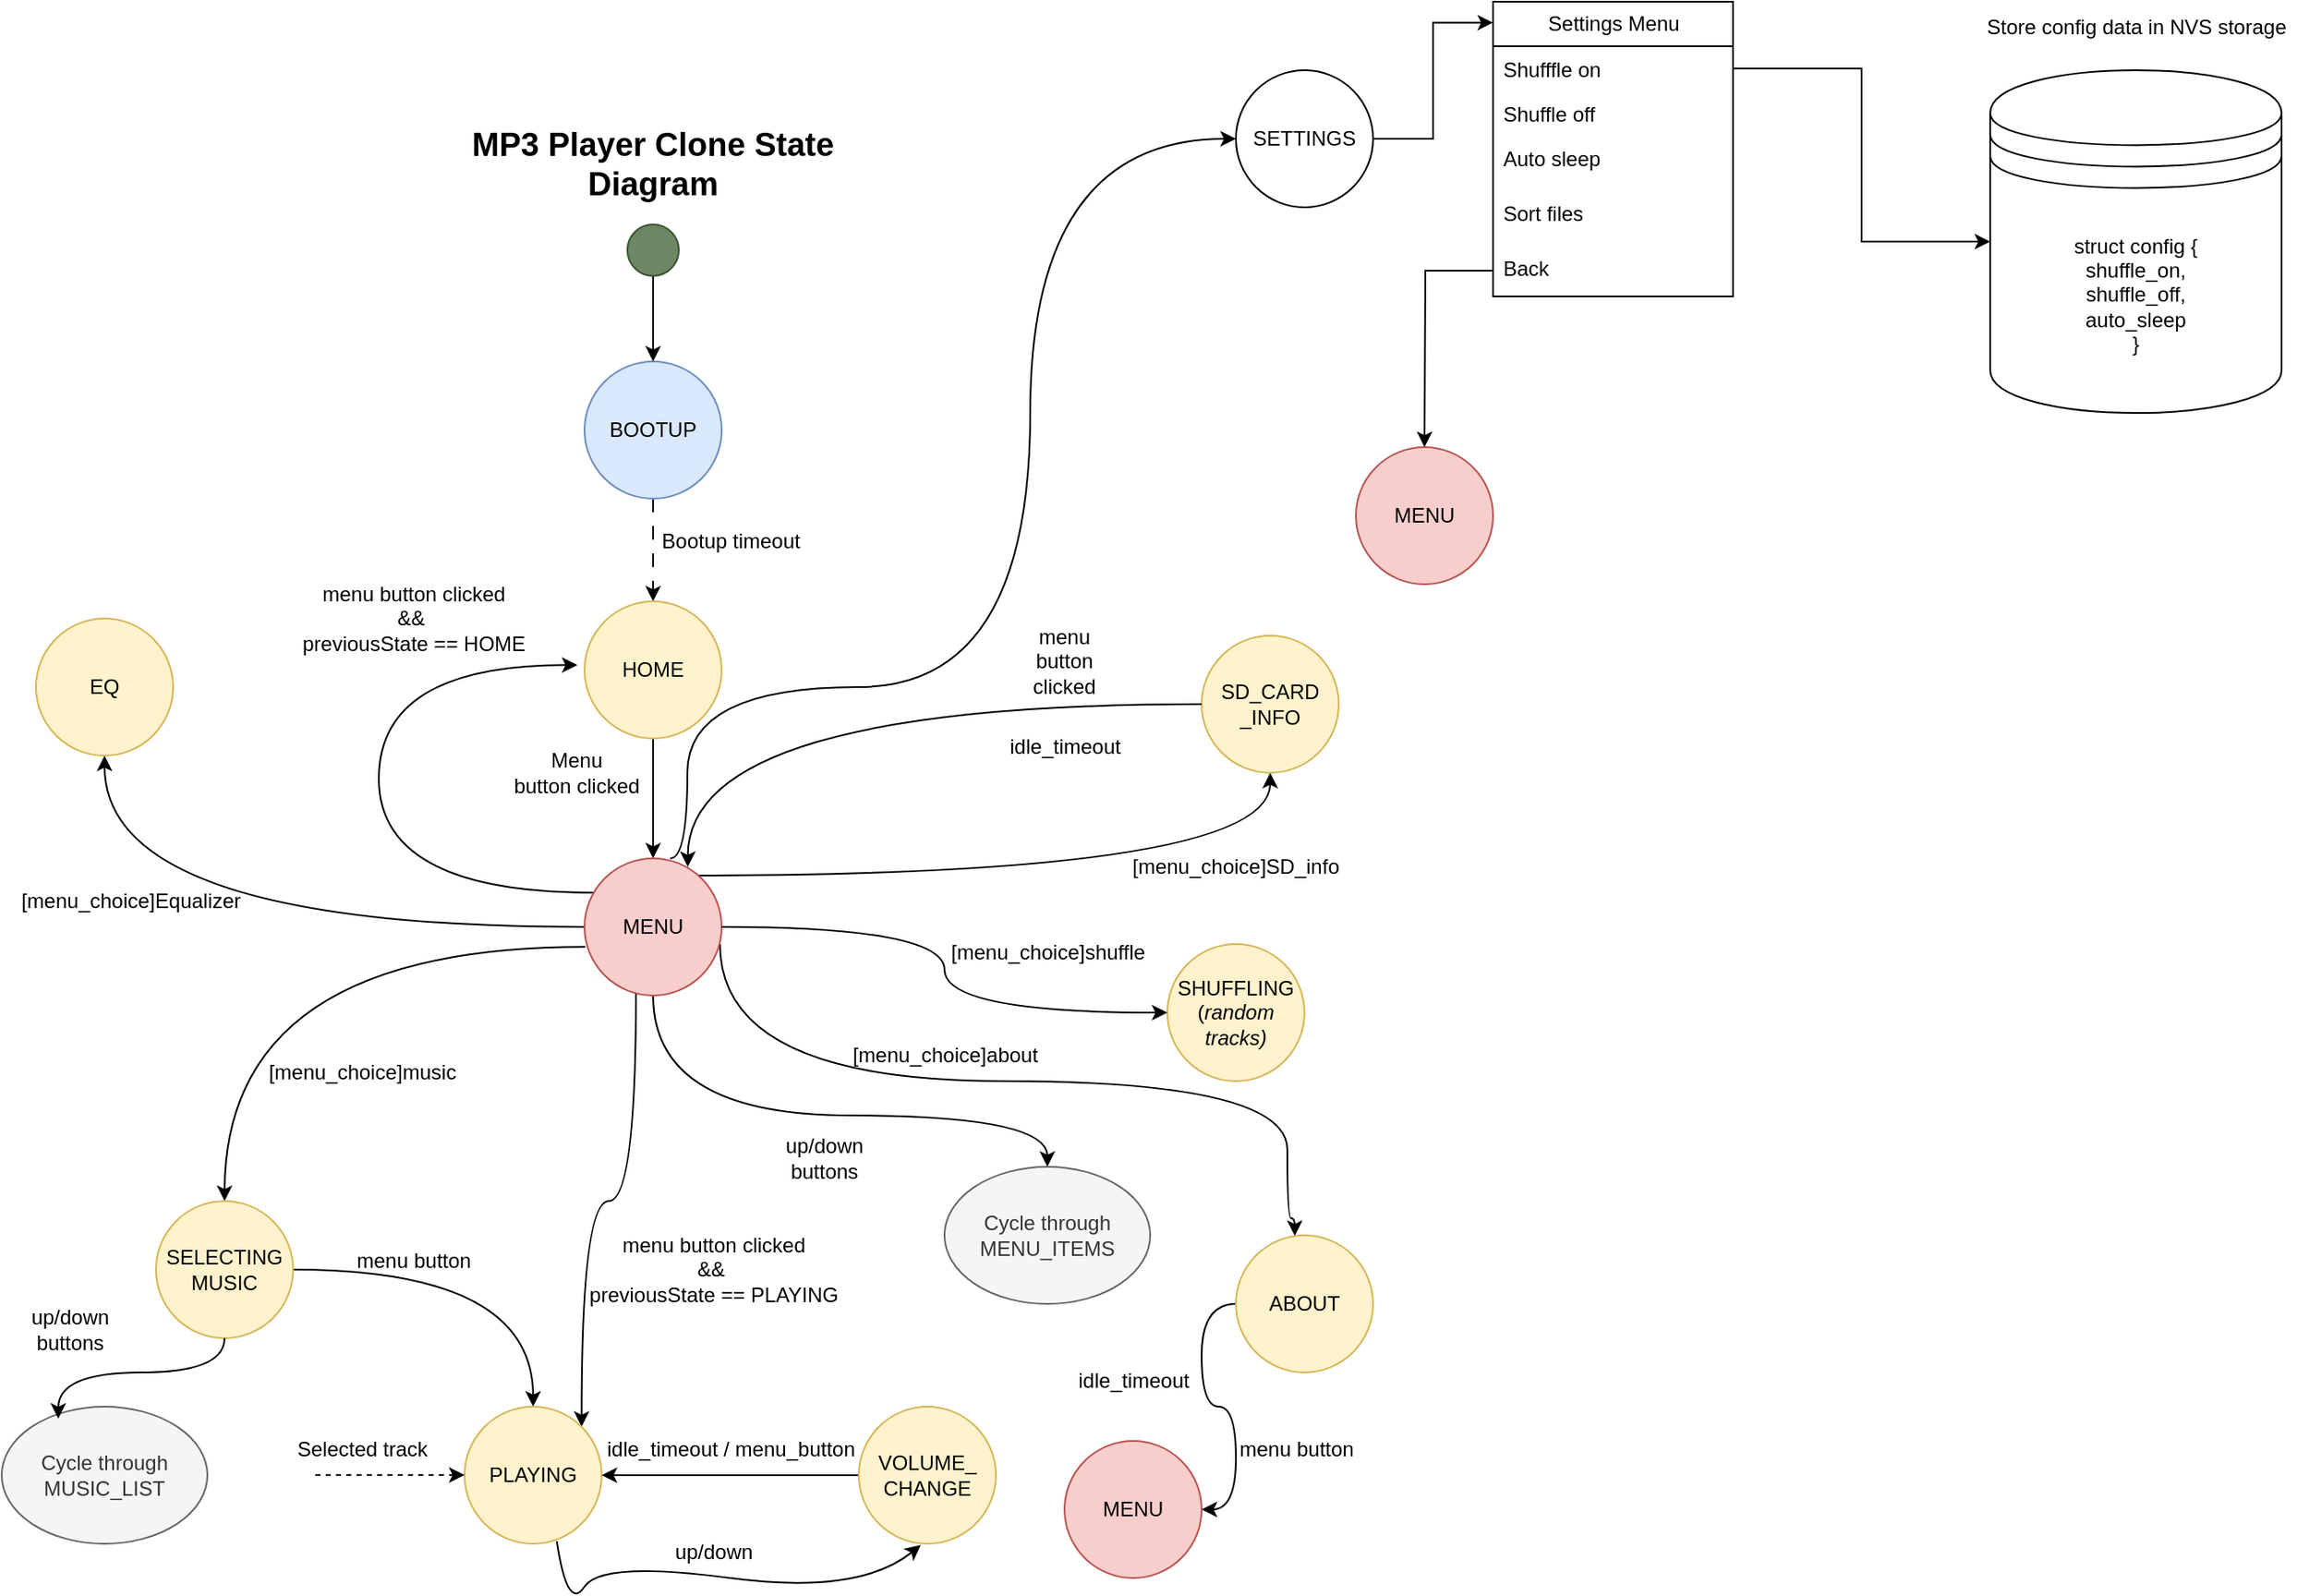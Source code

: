 <mxfile version="23.1.5" type="device">
  <diagram name="Page-1" id="N-VEDPmpx_0Z33F8hQ3U">
    <mxGraphModel dx="1098" dy="658" grid="1" gridSize="10" guides="1" tooltips="1" connect="1" arrows="1" fold="1" page="1" pageScale="1" pageWidth="850" pageHeight="1100" math="0" shadow="0">
      <root>
        <mxCell id="0" />
        <mxCell id="1" parent="0" />
        <mxCell id="oKFIWiOnJJJq_pH0SAR9-7" style="edgeStyle=orthogonalEdgeStyle;rounded=0;orthogonalLoop=1;jettySize=auto;html=1;dashed=1;dashPattern=8 8;" parent="1" source="oKFIWiOnJJJq_pH0SAR9-1" target="oKFIWiOnJJJq_pH0SAR9-2" edge="1">
          <mxGeometry relative="1" as="geometry" />
        </mxCell>
        <mxCell id="oKFIWiOnJJJq_pH0SAR9-1" value="BOOTUP" style="ellipse;whiteSpace=wrap;html=1;aspect=fixed;fillColor=#dae8fc;strokeColor=#6c8ebf;" parent="1" vertex="1">
          <mxGeometry x="380" y="360" width="80" height="80" as="geometry" />
        </mxCell>
        <mxCell id="oKFIWiOnJJJq_pH0SAR9-8" style="edgeStyle=orthogonalEdgeStyle;rounded=0;orthogonalLoop=1;jettySize=auto;html=1;" parent="1" source="oKFIWiOnJJJq_pH0SAR9-2" target="oKFIWiOnJJJq_pH0SAR9-3" edge="1">
          <mxGeometry relative="1" as="geometry" />
        </mxCell>
        <mxCell id="oKFIWiOnJJJq_pH0SAR9-2" value="HOME" style="ellipse;whiteSpace=wrap;html=1;aspect=fixed;fillColor=#fff2cc;strokeColor=#d6b656;" parent="1" vertex="1">
          <mxGeometry x="380" y="500" width="80" height="80" as="geometry" />
        </mxCell>
        <mxCell id="oKFIWiOnJJJq_pH0SAR9-9" style="edgeStyle=orthogonalEdgeStyle;rounded=0;orthogonalLoop=1;jettySize=auto;html=1;curved=1;" parent="1" source="oKFIWiOnJJJq_pH0SAR9-3" target="oKFIWiOnJJJq_pH0SAR9-4" edge="1">
          <mxGeometry relative="1" as="geometry" />
        </mxCell>
        <mxCell id="oKFIWiOnJJJq_pH0SAR9-10" style="edgeStyle=orthogonalEdgeStyle;rounded=0;orthogonalLoop=1;jettySize=auto;html=1;entryX=0;entryY=1;entryDx=0;entryDy=0;strokeColor=none;curved=1;" parent="1" source="oKFIWiOnJJJq_pH0SAR9-3" target="oKFIWiOnJJJq_pH0SAR9-5" edge="1">
          <mxGeometry relative="1" as="geometry" />
        </mxCell>
        <mxCell id="oKFIWiOnJJJq_pH0SAR9-18" style="edgeStyle=orthogonalEdgeStyle;rounded=0;orthogonalLoop=1;jettySize=auto;html=1;curved=1;exitX=0.005;exitY=0.646;exitDx=0;exitDy=0;exitPerimeter=0;" parent="1" source="oKFIWiOnJJJq_pH0SAR9-3" edge="1">
          <mxGeometry relative="1" as="geometry">
            <mxPoint x="390" y="760" as="sourcePoint" />
            <mxPoint x="170" y="850" as="targetPoint" />
          </mxGeometry>
        </mxCell>
        <mxCell id="oKFIWiOnJJJq_pH0SAR9-22" style="edgeStyle=orthogonalEdgeStyle;rounded=0;orthogonalLoop=1;jettySize=auto;html=1;entryX=0;entryY=0.5;entryDx=0;entryDy=0;strokeColor=none;curved=1;" parent="1" source="oKFIWiOnJJJq_pH0SAR9-3" target="oKFIWiOnJJJq_pH0SAR9-21" edge="1">
          <mxGeometry relative="1" as="geometry" />
        </mxCell>
        <mxCell id="oKFIWiOnJJJq_pH0SAR9-23" style="edgeStyle=orthogonalEdgeStyle;rounded=0;orthogonalLoop=1;jettySize=auto;html=1;entryX=0.5;entryY=0;entryDx=0;entryDy=0;curved=1;" parent="1" source="oKFIWiOnJJJq_pH0SAR9-3" target="oKFIWiOnJJJq_pH0SAR9-21" edge="1">
          <mxGeometry relative="1" as="geometry">
            <mxPoint x="450" y="840" as="targetPoint" />
            <Array as="points">
              <mxPoint x="420" y="800" />
            </Array>
          </mxGeometry>
        </mxCell>
        <mxCell id="oKFIWiOnJJJq_pH0SAR9-35" style="edgeStyle=orthogonalEdgeStyle;rounded=0;orthogonalLoop=1;jettySize=auto;html=1;entryX=1;entryY=0;entryDx=0;entryDy=0;curved=1;" parent="1" source="oKFIWiOnJJJq_pH0SAR9-3" target="oKFIWiOnJJJq_pH0SAR9-26" edge="1">
          <mxGeometry relative="1" as="geometry">
            <Array as="points">
              <mxPoint x="410" y="850" />
              <mxPoint x="378" y="850" />
            </Array>
          </mxGeometry>
        </mxCell>
        <mxCell id="oKFIWiOnJJJq_pH0SAR9-37" style="edgeStyle=orthogonalEdgeStyle;rounded=0;orthogonalLoop=1;jettySize=auto;html=1;entryX=-0.052;entryY=0.464;entryDx=0;entryDy=0;entryPerimeter=0;curved=1;" parent="1" source="oKFIWiOnJJJq_pH0SAR9-3" target="oKFIWiOnJJJq_pH0SAR9-2" edge="1">
          <mxGeometry relative="1" as="geometry">
            <mxPoint x="340" y="510" as="targetPoint" />
            <Array as="points">
              <mxPoint x="260" y="670" />
              <mxPoint x="260" y="537" />
            </Array>
          </mxGeometry>
        </mxCell>
        <mxCell id="oKFIWiOnJJJq_pH0SAR9-40" style="edgeStyle=orthogonalEdgeStyle;rounded=0;orthogonalLoop=1;jettySize=auto;html=1;curved=1;" parent="1" target="oKFIWiOnJJJq_pH0SAR9-39" edge="1">
          <mxGeometry relative="1" as="geometry">
            <mxPoint x="440" y="660" as="sourcePoint" />
            <mxPoint x="650" y="530" as="targetPoint" />
            <Array as="points">
              <mxPoint x="780" y="660" />
            </Array>
          </mxGeometry>
        </mxCell>
        <mxCell id="oKFIWiOnJJJq_pH0SAR9-64" style="edgeStyle=orthogonalEdgeStyle;rounded=0;orthogonalLoop=1;jettySize=auto;html=1;curved=1;entryX=0.429;entryY=0.004;entryDx=0;entryDy=0;entryPerimeter=0;" parent="1" target="oKFIWiOnJJJq_pH0SAR9-63" edge="1">
          <mxGeometry relative="1" as="geometry">
            <mxPoint x="459" y="700" as="sourcePoint" />
            <mxPoint x="789" y="860" as="targetPoint" />
            <Array as="points">
              <mxPoint x="459" y="780" />
              <mxPoint x="790" y="780" />
              <mxPoint x="790" y="860" />
              <mxPoint x="794" y="860" />
            </Array>
          </mxGeometry>
        </mxCell>
        <mxCell id="oKFIWiOnJJJq_pH0SAR9-3" value="MENU" style="ellipse;whiteSpace=wrap;html=1;aspect=fixed;fillColor=#f8cecc;strokeColor=#b85450;" parent="1" vertex="1">
          <mxGeometry x="380" y="650" width="80" height="80" as="geometry" />
        </mxCell>
        <mxCell id="oKFIWiOnJJJq_pH0SAR9-4" value="EQ" style="ellipse;whiteSpace=wrap;html=1;aspect=fixed;fillColor=#fff2cc;strokeColor=#d6b656;" parent="1" vertex="1">
          <mxGeometry x="60" y="510" width="80" height="80" as="geometry" />
        </mxCell>
        <mxCell id="oKFIWiOnJJJq_pH0SAR9-5" value="SHUFFLING&lt;br&gt;(&lt;i&gt;random &lt;br&gt;tracks)&lt;/i&gt;" style="ellipse;whiteSpace=wrap;html=1;aspect=fixed;fillColor=#fff2cc;strokeColor=#d6b656;" parent="1" vertex="1">
          <mxGeometry x="720" y="700" width="80" height="80" as="geometry" />
        </mxCell>
        <mxCell id="oKFIWiOnJJJq_pH0SAR9-30" style="edgeStyle=orthogonalEdgeStyle;rounded=0;orthogonalLoop=1;jettySize=auto;html=1;curved=1;" parent="1" source="oKFIWiOnJJJq_pH0SAR9-6" target="oKFIWiOnJJJq_pH0SAR9-26" edge="1">
          <mxGeometry relative="1" as="geometry" />
        </mxCell>
        <mxCell id="oKFIWiOnJJJq_pH0SAR9-6" value="SELECTING&lt;br&gt;MUSIC" style="ellipse;whiteSpace=wrap;html=1;aspect=fixed;fillColor=#fff2cc;strokeColor=#d6b656;" parent="1" vertex="1">
          <mxGeometry x="130" y="850" width="80" height="80" as="geometry" />
        </mxCell>
        <mxCell id="oKFIWiOnJJJq_pH0SAR9-11" style="edgeStyle=orthogonalEdgeStyle;rounded=0;orthogonalLoop=1;jettySize=auto;html=1;curved=1;" parent="1" source="oKFIWiOnJJJq_pH0SAR9-3" target="oKFIWiOnJJJq_pH0SAR9-5" edge="1">
          <mxGeometry relative="1" as="geometry" />
        </mxCell>
        <mxCell id="oKFIWiOnJJJq_pH0SAR9-12" value="Bootup timeout" style="text;html=1;align=center;verticalAlign=middle;resizable=0;points=[];autosize=1;strokeColor=none;fillColor=none;" parent="1" vertex="1">
          <mxGeometry x="415" y="450" width="100" height="30" as="geometry" />
        </mxCell>
        <mxCell id="oKFIWiOnJJJq_pH0SAR9-13" value="Menu &lt;br&gt;button clicked" style="text;html=1;align=center;verticalAlign=middle;resizable=0;points=[];autosize=1;strokeColor=none;fillColor=none;" parent="1" vertex="1">
          <mxGeometry x="325" y="580" width="100" height="40" as="geometry" />
        </mxCell>
        <mxCell id="oKFIWiOnJJJq_pH0SAR9-15" style="edgeStyle=orthogonalEdgeStyle;rounded=0;orthogonalLoop=1;jettySize=auto;html=1;entryX=0.5;entryY=0;entryDx=0;entryDy=0;" parent="1" source="oKFIWiOnJJJq_pH0SAR9-14" target="oKFIWiOnJJJq_pH0SAR9-1" edge="1">
          <mxGeometry relative="1" as="geometry" />
        </mxCell>
        <mxCell id="oKFIWiOnJJJq_pH0SAR9-14" value="" style="ellipse;whiteSpace=wrap;html=1;aspect=fixed;fillColor=#6d8764;strokeColor=#3A5431;fontColor=#ffffff;" parent="1" vertex="1">
          <mxGeometry x="405" y="280" width="30" height="30" as="geometry" />
        </mxCell>
        <mxCell id="oKFIWiOnJJJq_pH0SAR9-16" value="[menu_choice]shuffle" style="text;html=1;align=center;verticalAlign=middle;resizable=0;points=[];autosize=1;strokeColor=none;fillColor=none;" parent="1" vertex="1">
          <mxGeometry x="580" y="690" width="140" height="30" as="geometry" />
        </mxCell>
        <mxCell id="oKFIWiOnJJJq_pH0SAR9-17" value="[menu_choice]Equalizer" style="text;html=1;align=center;verticalAlign=middle;resizable=0;points=[];autosize=1;strokeColor=none;fillColor=none;" parent="1" vertex="1">
          <mxGeometry x="40" y="660" width="150" height="30" as="geometry" />
        </mxCell>
        <mxCell id="oKFIWiOnJJJq_pH0SAR9-19" value="[menu_choice]music" style="text;html=1;align=center;verticalAlign=middle;resizable=0;points=[];autosize=1;strokeColor=none;fillColor=none;" parent="1" vertex="1">
          <mxGeometry x="185" y="760" width="130" height="30" as="geometry" />
        </mxCell>
        <mxCell id="oKFIWiOnJJJq_pH0SAR9-21" value="Cycle through MENU_ITEMS" style="ellipse;whiteSpace=wrap;html=1;fillColor=#f5f5f5;fontColor=#333333;strokeColor=#666666;" parent="1" vertex="1">
          <mxGeometry x="590" y="830" width="120" height="80" as="geometry" />
        </mxCell>
        <mxCell id="oKFIWiOnJJJq_pH0SAR9-24" value="up/down buttons" style="text;html=1;align=center;verticalAlign=middle;whiteSpace=wrap;rounded=0;" parent="1" vertex="1">
          <mxGeometry x="490" y="810" width="60" height="30" as="geometry" />
        </mxCell>
        <mxCell id="oKFIWiOnJJJq_pH0SAR9-26" value="PLAYING" style="ellipse;whiteSpace=wrap;html=1;aspect=fixed;fillColor=#fff2cc;strokeColor=#d6b656;" parent="1" vertex="1">
          <mxGeometry x="310" y="970" width="80" height="80" as="geometry" />
        </mxCell>
        <mxCell id="oKFIWiOnJJJq_pH0SAR9-27" value="Cycle through MUSIC_LIST" style="ellipse;whiteSpace=wrap;html=1;fillColor=#f5f5f5;fontColor=#333333;strokeColor=#666666;" parent="1" vertex="1">
          <mxGeometry x="40" y="970" width="120" height="80" as="geometry" />
        </mxCell>
        <mxCell id="oKFIWiOnJJJq_pH0SAR9-28" style="edgeStyle=orthogonalEdgeStyle;rounded=0;orthogonalLoop=1;jettySize=auto;html=1;entryX=0.275;entryY=0.088;entryDx=0;entryDy=0;entryPerimeter=0;curved=1;" parent="1" source="oKFIWiOnJJJq_pH0SAR9-6" target="oKFIWiOnJJJq_pH0SAR9-27" edge="1">
          <mxGeometry relative="1" as="geometry" />
        </mxCell>
        <mxCell id="oKFIWiOnJJJq_pH0SAR9-29" value="up/down buttons" style="text;html=1;align=center;verticalAlign=middle;whiteSpace=wrap;rounded=0;" parent="1" vertex="1">
          <mxGeometry x="50" y="910" width="60" height="30" as="geometry" />
        </mxCell>
        <mxCell id="oKFIWiOnJJJq_pH0SAR9-31" value="menu button" style="text;html=1;align=center;verticalAlign=middle;resizable=0;points=[];autosize=1;strokeColor=none;fillColor=none;" parent="1" vertex="1">
          <mxGeometry x="235" y="870" width="90" height="30" as="geometry" />
        </mxCell>
        <mxCell id="oKFIWiOnJJJq_pH0SAR9-32" value="" style="endArrow=classic;html=1;rounded=0;entryX=-0.037;entryY=0.588;entryDx=0;entryDy=0;entryPerimeter=0;dashed=1;" parent="1" edge="1">
          <mxGeometry width="50" height="50" relative="1" as="geometry">
            <mxPoint x="222.96" y="1009.86" as="sourcePoint" />
            <mxPoint x="310.0" y="1009.9" as="targetPoint" />
          </mxGeometry>
        </mxCell>
        <mxCell id="oKFIWiOnJJJq_pH0SAR9-33" value="Selected track" style="text;html=1;align=center;verticalAlign=middle;resizable=0;points=[];autosize=1;strokeColor=none;fillColor=none;" parent="1" vertex="1">
          <mxGeometry x="200" y="980" width="100" height="30" as="geometry" />
        </mxCell>
        <mxCell id="oKFIWiOnJJJq_pH0SAR9-36" value="menu button clicked&lt;br&gt;&amp;amp;&amp;amp;&amp;nbsp;&lt;br&gt;previousState == PLAYING" style="text;html=1;align=center;verticalAlign=middle;resizable=0;points=[];autosize=1;strokeColor=none;fillColor=none;" parent="1" vertex="1">
          <mxGeometry x="370" y="860" width="170" height="60" as="geometry" />
        </mxCell>
        <mxCell id="oKFIWiOnJJJq_pH0SAR9-38" value="menu button clicked&lt;br&gt;&amp;amp;&amp;amp;&amp;nbsp;&lt;br&gt;previousState == HOME" style="text;html=1;align=center;verticalAlign=middle;resizable=0;points=[];autosize=1;strokeColor=none;fillColor=none;" parent="1" vertex="1">
          <mxGeometry x="205" y="480" width="150" height="60" as="geometry" />
        </mxCell>
        <mxCell id="oKFIWiOnJJJq_pH0SAR9-39" value="SD_CARD&lt;br&gt;_INFO" style="ellipse;whiteSpace=wrap;html=1;aspect=fixed;fillColor=#fff2cc;strokeColor=#d6b656;" parent="1" vertex="1">
          <mxGeometry x="740" y="520" width="80" height="80" as="geometry" />
        </mxCell>
        <mxCell id="oKFIWiOnJJJq_pH0SAR9-41" value="[menu_choice]SD_info" style="text;html=1;align=center;verticalAlign=middle;whiteSpace=wrap;rounded=0;" parent="1" vertex="1">
          <mxGeometry x="730" y="640" width="60" height="30" as="geometry" />
        </mxCell>
        <mxCell id="oKFIWiOnJJJq_pH0SAR9-46" value="idle_timeout" style="text;html=1;align=center;verticalAlign=middle;resizable=0;points=[];autosize=1;strokeColor=none;fillColor=none;" parent="1" vertex="1">
          <mxGeometry x="615" y="570" width="90" height="30" as="geometry" />
        </mxCell>
        <mxCell id="oKFIWiOnJJJq_pH0SAR9-47" value="menu button&lt;br&gt;clicked" style="text;html=1;align=center;verticalAlign=middle;whiteSpace=wrap;rounded=0;" parent="1" vertex="1">
          <mxGeometry x="630" y="520" width="60" height="30" as="geometry" />
        </mxCell>
        <mxCell id="oKFIWiOnJJJq_pH0SAR9-49" style="edgeStyle=orthogonalEdgeStyle;rounded=0;orthogonalLoop=1;jettySize=auto;html=1;entryX=0.753;entryY=0.062;entryDx=0;entryDy=0;entryPerimeter=0;curved=1;" parent="1" source="oKFIWiOnJJJq_pH0SAR9-39" target="oKFIWiOnJJJq_pH0SAR9-3" edge="1">
          <mxGeometry relative="1" as="geometry" />
        </mxCell>
        <mxCell id="oKFIWiOnJJJq_pH0SAR9-58" style="edgeStyle=orthogonalEdgeStyle;rounded=0;orthogonalLoop=1;jettySize=auto;html=1;entryX=1;entryY=0.5;entryDx=0;entryDy=0;curved=1;" parent="1" source="oKFIWiOnJJJq_pH0SAR9-54" target="oKFIWiOnJJJq_pH0SAR9-26" edge="1">
          <mxGeometry relative="1" as="geometry" />
        </mxCell>
        <mxCell id="oKFIWiOnJJJq_pH0SAR9-54" value="VOLUME_&lt;br&gt;CHANGE" style="ellipse;whiteSpace=wrap;html=1;aspect=fixed;fillColor=#fff2cc;strokeColor=#d6b656;" parent="1" vertex="1">
          <mxGeometry x="540" y="970" width="80" height="80" as="geometry" />
        </mxCell>
        <mxCell id="oKFIWiOnJJJq_pH0SAR9-60" value="" style="curved=1;endArrow=classic;html=1;rounded=0;entryX=0.451;entryY=1.01;entryDx=0;entryDy=0;entryPerimeter=0;exitX=0.673;exitY=0.982;exitDx=0;exitDy=0;exitPerimeter=0;" parent="1" source="oKFIWiOnJJJq_pH0SAR9-26" target="oKFIWiOnJJJq_pH0SAR9-54" edge="1">
          <mxGeometry width="50" height="50" relative="1" as="geometry">
            <mxPoint x="390" y="1110" as="sourcePoint" />
            <mxPoint x="440" y="1060" as="targetPoint" />
            <Array as="points">
              <mxPoint x="370" y="1090" />
              <mxPoint x="390" y="1060" />
              <mxPoint x="540" y="1080" />
            </Array>
          </mxGeometry>
        </mxCell>
        <mxCell id="oKFIWiOnJJJq_pH0SAR9-61" value="up/down" style="text;html=1;align=center;verticalAlign=middle;resizable=0;points=[];autosize=1;strokeColor=none;fillColor=none;" parent="1" vertex="1">
          <mxGeometry x="420" y="1040" width="70" height="30" as="geometry" />
        </mxCell>
        <mxCell id="oKFIWiOnJJJq_pH0SAR9-62" value="idle_timeout / menu_button" style="text;html=1;align=center;verticalAlign=middle;resizable=0;points=[];autosize=1;strokeColor=none;fillColor=none;" parent="1" vertex="1">
          <mxGeometry x="380" y="980" width="170" height="30" as="geometry" />
        </mxCell>
        <mxCell id="oKFIWiOnJJJq_pH0SAR9-68" style="edgeStyle=orthogonalEdgeStyle;rounded=0;orthogonalLoop=1;jettySize=auto;html=1;entryX=1;entryY=0.5;entryDx=0;entryDy=0;curved=1;" parent="1" source="oKFIWiOnJJJq_pH0SAR9-63" target="oKFIWiOnJJJq_pH0SAR9-67" edge="1">
          <mxGeometry relative="1" as="geometry" />
        </mxCell>
        <mxCell id="oKFIWiOnJJJq_pH0SAR9-63" value="ABOUT" style="ellipse;whiteSpace=wrap;html=1;aspect=fixed;fillColor=#fff2cc;strokeColor=#d6b656;" parent="1" vertex="1">
          <mxGeometry x="760" y="870" width="80" height="80" as="geometry" />
        </mxCell>
        <mxCell id="oKFIWiOnJJJq_pH0SAR9-65" value="[menu_choice]about" style="text;html=1;align=center;verticalAlign=middle;resizable=0;points=[];autosize=1;strokeColor=none;fillColor=none;" parent="1" vertex="1">
          <mxGeometry x="525" y="750" width="130" height="30" as="geometry" />
        </mxCell>
        <mxCell id="oKFIWiOnJJJq_pH0SAR9-67" value="MENU" style="ellipse;whiteSpace=wrap;html=1;aspect=fixed;fillColor=#f8cecc;strokeColor=#b85450;" parent="1" vertex="1">
          <mxGeometry x="660" y="990" width="80" height="80" as="geometry" />
        </mxCell>
        <mxCell id="oKFIWiOnJJJq_pH0SAR9-69" value="menu button" style="text;html=1;align=center;verticalAlign=middle;resizable=0;points=[];autosize=1;strokeColor=none;fillColor=none;" parent="1" vertex="1">
          <mxGeometry x="750" y="980" width="90" height="30" as="geometry" />
        </mxCell>
        <mxCell id="oKFIWiOnJJJq_pH0SAR9-70" value="idle_timeout" style="text;html=1;align=center;verticalAlign=middle;resizable=0;points=[];autosize=1;strokeColor=none;fillColor=none;" parent="1" vertex="1">
          <mxGeometry x="655" y="940" width="90" height="30" as="geometry" />
        </mxCell>
        <mxCell id="oKFIWiOnJJJq_pH0SAR9-71" value="&lt;b&gt;&lt;font style=&quot;font-size: 19px;&quot;&gt;MP3 Player Clone State Diagram&lt;/font&gt;&lt;/b&gt;" style="text;html=1;align=center;verticalAlign=middle;whiteSpace=wrap;rounded=0;" parent="1" vertex="1">
          <mxGeometry x="275" y="230" width="290" height="30" as="geometry" />
        </mxCell>
        <mxCell id="dpMHW0J6p4tDwOG9KFkM-1" value="SETTINGS" style="ellipse;whiteSpace=wrap;html=1;aspect=fixed;" vertex="1" parent="1">
          <mxGeometry x="760" y="190" width="80" height="80" as="geometry" />
        </mxCell>
        <mxCell id="dpMHW0J6p4tDwOG9KFkM-2" style="edgeStyle=orthogonalEdgeStyle;rounded=0;orthogonalLoop=1;jettySize=auto;html=1;entryX=0.413;entryY=0.988;entryDx=0;entryDy=0;entryPerimeter=0;curved=1;exitX=0.625;exitY=0;exitDx=0;exitDy=0;exitPerimeter=0;" edge="1" parent="1" source="oKFIWiOnJJJq_pH0SAR9-3">
          <mxGeometry relative="1" as="geometry">
            <mxPoint x="456.96" y="530.96" as="sourcePoint" />
            <mxPoint x="760" y="230.0" as="targetPoint" />
            <Array as="points">
              <mxPoint x="440" y="650" />
              <mxPoint x="440" y="550" />
              <mxPoint x="640" y="550" />
              <mxPoint x="640" y="230" />
            </Array>
          </mxGeometry>
        </mxCell>
        <mxCell id="dpMHW0J6p4tDwOG9KFkM-5" value="Settings Menu" style="swimlane;fontStyle=0;childLayout=stackLayout;horizontal=1;startSize=26;fillColor=none;horizontalStack=0;resizeParent=1;resizeParentMax=0;resizeLast=0;collapsible=1;marginBottom=0;html=1;" vertex="1" parent="1">
          <mxGeometry x="910" y="150" width="140" height="172" as="geometry" />
        </mxCell>
        <mxCell id="dpMHW0J6p4tDwOG9KFkM-6" value="Shufffle on" style="text;strokeColor=none;fillColor=none;align=left;verticalAlign=top;spacingLeft=4;spacingRight=4;overflow=hidden;rotatable=0;points=[[0,0.5],[1,0.5]];portConstraint=eastwest;whiteSpace=wrap;html=1;" vertex="1" parent="dpMHW0J6p4tDwOG9KFkM-5">
          <mxGeometry y="26" width="140" height="26" as="geometry" />
        </mxCell>
        <mxCell id="dpMHW0J6p4tDwOG9KFkM-7" value="Shuffle off" style="text;strokeColor=none;fillColor=none;align=left;verticalAlign=top;spacingLeft=4;spacingRight=4;overflow=hidden;rotatable=0;points=[[0,0.5],[1,0.5]];portConstraint=eastwest;whiteSpace=wrap;html=1;" vertex="1" parent="dpMHW0J6p4tDwOG9KFkM-5">
          <mxGeometry y="52" width="140" height="26" as="geometry" />
        </mxCell>
        <mxCell id="dpMHW0J6p4tDwOG9KFkM-8" value="Auto sleep" style="text;strokeColor=none;fillColor=none;align=left;verticalAlign=top;spacingLeft=4;spacingRight=4;overflow=hidden;rotatable=0;points=[[0,0.5],[1,0.5]];portConstraint=eastwest;whiteSpace=wrap;html=1;" vertex="1" parent="dpMHW0J6p4tDwOG9KFkM-5">
          <mxGeometry y="78" width="140" height="32" as="geometry" />
        </mxCell>
        <mxCell id="dpMHW0J6p4tDwOG9KFkM-11" style="edgeStyle=orthogonalEdgeStyle;rounded=0;orthogonalLoop=1;jettySize=auto;html=1;" edge="1" parent="dpMHW0J6p4tDwOG9KFkM-5" source="dpMHW0J6p4tDwOG9KFkM-9">
          <mxGeometry relative="1" as="geometry">
            <mxPoint x="-40" y="260" as="targetPoint" />
          </mxGeometry>
        </mxCell>
        <mxCell id="dpMHW0J6p4tDwOG9KFkM-16" value="Sort files" style="text;strokeColor=none;fillColor=none;align=left;verticalAlign=top;spacingLeft=4;spacingRight=4;overflow=hidden;rotatable=0;points=[[0,0.5],[1,0.5]];portConstraint=eastwest;whiteSpace=wrap;html=1;" vertex="1" parent="dpMHW0J6p4tDwOG9KFkM-5">
          <mxGeometry y="110" width="140" height="32" as="geometry" />
        </mxCell>
        <mxCell id="dpMHW0J6p4tDwOG9KFkM-9" value="Back" style="text;strokeColor=none;fillColor=none;align=left;verticalAlign=top;spacingLeft=4;spacingRight=4;overflow=hidden;rotatable=0;points=[[0,0.5],[1,0.5]];portConstraint=eastwest;whiteSpace=wrap;html=1;" vertex="1" parent="dpMHW0J6p4tDwOG9KFkM-5">
          <mxGeometry y="142" width="140" height="30" as="geometry" />
        </mxCell>
        <mxCell id="dpMHW0J6p4tDwOG9KFkM-10" style="edgeStyle=orthogonalEdgeStyle;rounded=0;orthogonalLoop=1;jettySize=auto;html=1;entryX=0;entryY=0.071;entryDx=0;entryDy=0;entryPerimeter=0;" edge="1" parent="1" source="dpMHW0J6p4tDwOG9KFkM-1" target="dpMHW0J6p4tDwOG9KFkM-5">
          <mxGeometry relative="1" as="geometry" />
        </mxCell>
        <mxCell id="dpMHW0J6p4tDwOG9KFkM-12" value="MENU" style="ellipse;whiteSpace=wrap;html=1;aspect=fixed;fillColor=#f8cecc;strokeColor=#b85450;" vertex="1" parent="1">
          <mxGeometry x="830" y="410" width="80" height="80" as="geometry" />
        </mxCell>
        <mxCell id="dpMHW0J6p4tDwOG9KFkM-13" value="struct config {&lt;br&gt;shuffle_on,&lt;br&gt;shuffle_off,&lt;br&gt;auto_sleep&lt;br&gt;}" style="shape=datastore;whiteSpace=wrap;html=1;" vertex="1" parent="1">
          <mxGeometry x="1200" y="190" width="170" height="200" as="geometry" />
        </mxCell>
        <mxCell id="dpMHW0J6p4tDwOG9KFkM-14" style="edgeStyle=orthogonalEdgeStyle;rounded=0;orthogonalLoop=1;jettySize=auto;html=1;entryX=0;entryY=0.5;entryDx=0;entryDy=0;" edge="1" parent="1" source="dpMHW0J6p4tDwOG9KFkM-6" target="dpMHW0J6p4tDwOG9KFkM-13">
          <mxGeometry relative="1" as="geometry" />
        </mxCell>
        <mxCell id="dpMHW0J6p4tDwOG9KFkM-15" value="Store config data in NVS storage" style="text;html=1;align=center;verticalAlign=middle;resizable=0;points=[];autosize=1;strokeColor=none;fillColor=none;" vertex="1" parent="1">
          <mxGeometry x="1185" y="150" width="200" height="30" as="geometry" />
        </mxCell>
      </root>
    </mxGraphModel>
  </diagram>
</mxfile>
